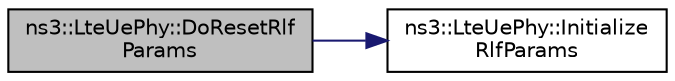 digraph "ns3::LteUePhy::DoResetRlfParams"
{
 // LATEX_PDF_SIZE
  edge [fontname="Helvetica",fontsize="10",labelfontname="Helvetica",labelfontsize="10"];
  node [fontname="Helvetica",fontsize="10",shape=record];
  rankdir="LR";
  Node1 [label="ns3::LteUePhy::DoResetRlf\lParams",height=0.2,width=0.4,color="black", fillcolor="grey75", style="filled", fontcolor="black",tooltip="Reset radio link failure parameters."];
  Node1 -> Node2 [color="midnightblue",fontsize="10",style="solid",fontname="Helvetica"];
  Node2 [label="ns3::LteUePhy::Initialize\lRlfParams",height=0.2,width=0.4,color="black", fillcolor="white", style="filled",URL="$classns3_1_1_lte_ue_phy.html#ac5e38bb355e6c5d961535e137d7aabe8",tooltip="Initialize radio link failure parameters."];
}
